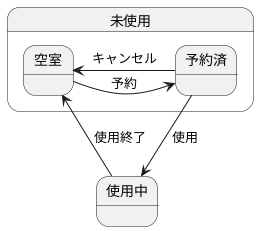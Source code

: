 @startuml ホテルオブジェクトの状態遷移

state 未使用 {
    state 空室 {

    }
    state 予約済 {

    }
    
   
}
空室 -> 予約済 : 予約
空室 <- 予約済 : キャンセル
予約済 -down-> 使用中 : 使用
空室 <-left- 使用中 : 使用終了

@enduml
